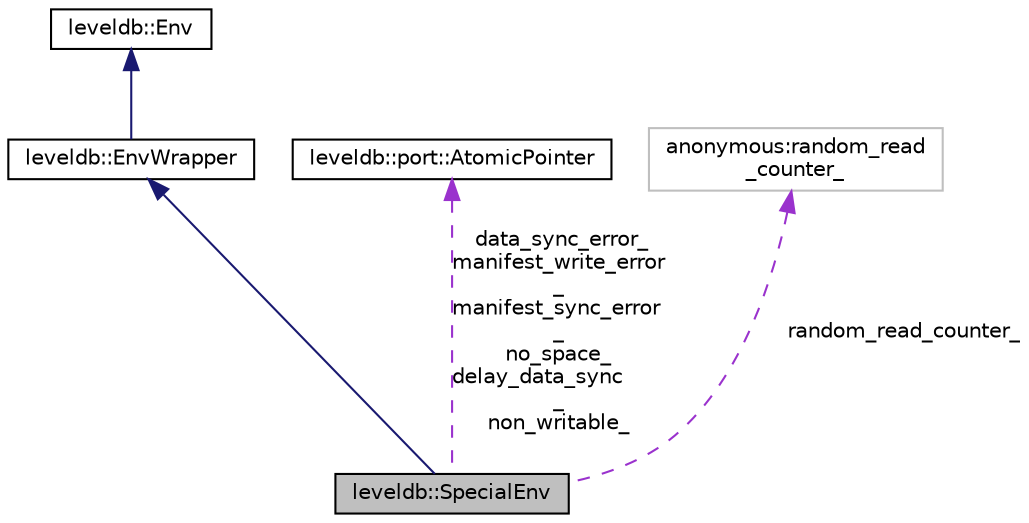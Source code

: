 digraph "leveldb::SpecialEnv"
{
 // LATEX_PDF_SIZE
  edge [fontname="Helvetica",fontsize="10",labelfontname="Helvetica",labelfontsize="10"];
  node [fontname="Helvetica",fontsize="10",shape=record];
  Node3 [label="leveldb::SpecialEnv",height=0.2,width=0.4,color="black", fillcolor="grey75", style="filled", fontcolor="black",tooltip=" "];
  Node4 -> Node3 [dir="back",color="midnightblue",fontsize="10",style="solid",fontname="Helvetica"];
  Node4 [label="leveldb::EnvWrapper",height=0.2,width=0.4,color="black", fillcolor="white", style="filled",URL="$classleveldb_1_1_env_wrapper.html",tooltip=" "];
  Node5 -> Node4 [dir="back",color="midnightblue",fontsize="10",style="solid",fontname="Helvetica"];
  Node5 [label="leveldb::Env",height=0.2,width=0.4,color="black", fillcolor="white", style="filled",URL="$classleveldb_1_1_env.html",tooltip=" "];
  Node6 -> Node3 [dir="back",color="darkorchid3",fontsize="10",style="dashed",label=" data_sync_error_\nmanifest_write_error\l_\nmanifest_sync_error\l_\nno_space_\ndelay_data_sync\l_\nnon_writable_" ,fontname="Helvetica"];
  Node6 [label="leveldb::port::AtomicPointer",height=0.2,width=0.4,color="black", fillcolor="white", style="filled",URL="$classleveldb_1_1port_1_1_atomic_pointer.html",tooltip=" "];
  Node7 -> Node3 [dir="back",color="darkorchid3",fontsize="10",style="dashed",label=" random_read_counter_" ,fontname="Helvetica"];
  Node7 [label="anonymous:random_read\l_counter_",height=0.2,width=0.4,color="grey75", fillcolor="white", style="filled",tooltip=" "];
}
